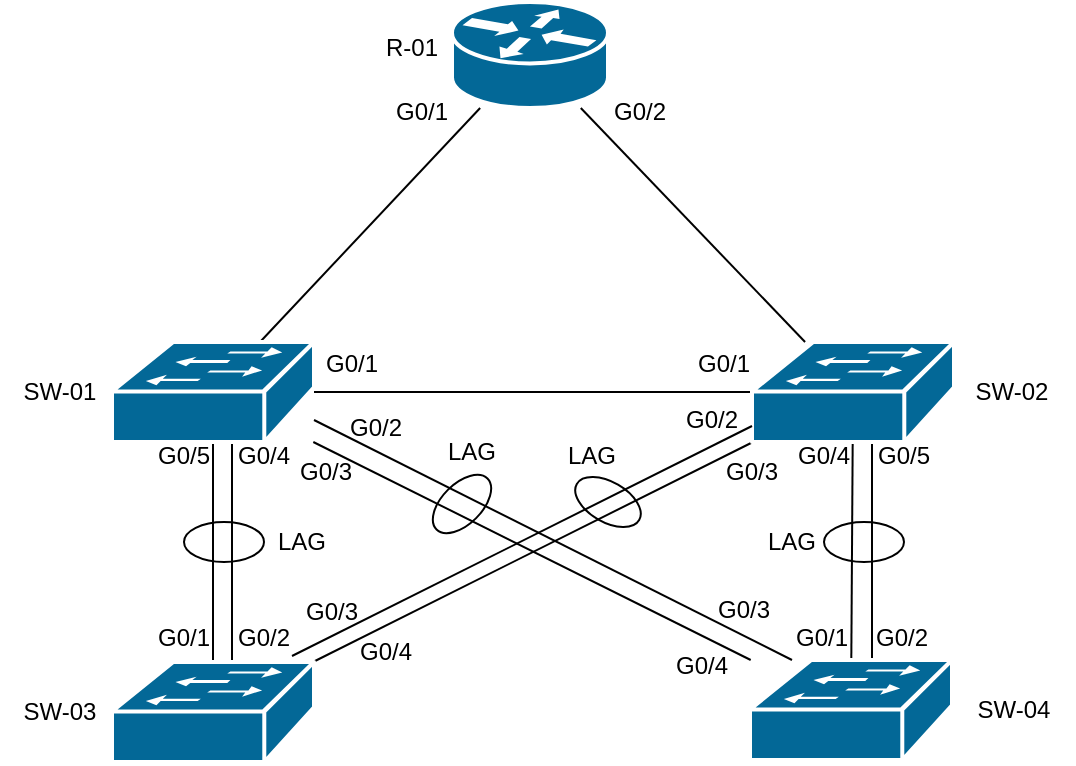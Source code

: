 <mxfile version="20.0.4" type="device"><diagram name="Page-1" id="c37626ed-c26b-45fb-9056-f9ebc6bb27b6"><mxGraphModel dx="420" dy="287" grid="1" gridSize="10" guides="1" tooltips="1" connect="1" arrows="1" fold="1" page="1" pageScale="1" pageWidth="1100" pageHeight="850" background="none" math="0" shadow="0"><root><mxCell id="0"/><mxCell id="1" parent="0"/><mxCell id="U3Ohz4eKBdRnIvoGN7pk-10" style="rounded=0;orthogonalLoop=1;jettySize=auto;html=1;endArrow=none;endFill=0;" edge="1" parent="1" source="U3Ohz4eKBdRnIvoGN7pk-3" target="U3Ohz4eKBdRnIvoGN7pk-6"><mxGeometry relative="1" as="geometry"/></mxCell><mxCell id="U3Ohz4eKBdRnIvoGN7pk-13" style="edgeStyle=none;rounded=0;orthogonalLoop=1;jettySize=auto;html=1;endArrow=none;endFill=0;" edge="1" parent="1" source="U3Ohz4eKBdRnIvoGN7pk-3" target="U3Ohz4eKBdRnIvoGN7pk-4"><mxGeometry relative="1" as="geometry"/></mxCell><mxCell id="U3Ohz4eKBdRnIvoGN7pk-14" style="edgeStyle=none;rounded=0;orthogonalLoop=1;jettySize=auto;html=1;endArrow=none;endFill=0;" edge="1" parent="1" source="U3Ohz4eKBdRnIvoGN7pk-3" target="U3Ohz4eKBdRnIvoGN7pk-5"><mxGeometry relative="1" as="geometry"/></mxCell><mxCell id="U3Ohz4eKBdRnIvoGN7pk-16" style="edgeStyle=none;rounded=0;orthogonalLoop=1;jettySize=auto;html=1;endArrow=none;endFill=0;" edge="1" parent="1" source="U3Ohz4eKBdRnIvoGN7pk-3" target="U3Ohz4eKBdRnIvoGN7pk-7"><mxGeometry relative="1" as="geometry"/></mxCell><mxCell id="U3Ohz4eKBdRnIvoGN7pk-3" value="" style="shape=mxgraph.cisco.switches.workgroup_switch;sketch=0;html=1;pointerEvents=1;dashed=0;fillColor=#036897;strokeColor=#ffffff;strokeWidth=2;verticalLabelPosition=bottom;verticalAlign=top;align=center;outlineConnect=0;" vertex="1" parent="1"><mxGeometry x="240" y="320" width="101" height="50" as="geometry"/></mxCell><mxCell id="U3Ohz4eKBdRnIvoGN7pk-11" style="edgeStyle=none;rounded=0;orthogonalLoop=1;jettySize=auto;html=1;endArrow=none;endFill=0;" edge="1" parent="1" source="U3Ohz4eKBdRnIvoGN7pk-4" target="U3Ohz4eKBdRnIvoGN7pk-5"><mxGeometry relative="1" as="geometry"/></mxCell><mxCell id="U3Ohz4eKBdRnIvoGN7pk-12" value="" style="edgeStyle=none;rounded=0;orthogonalLoop=1;jettySize=auto;html=1;endArrow=none;endFill=0;" edge="1" parent="1" source="U3Ohz4eKBdRnIvoGN7pk-4" target="U3Ohz4eKBdRnIvoGN7pk-6"><mxGeometry relative="1" as="geometry"/></mxCell><mxCell id="U3Ohz4eKBdRnIvoGN7pk-17" style="edgeStyle=none;rounded=0;orthogonalLoop=1;jettySize=auto;html=1;endArrow=none;endFill=0;" edge="1" parent="1" source="U3Ohz4eKBdRnIvoGN7pk-4" target="U3Ohz4eKBdRnIvoGN7pk-7"><mxGeometry relative="1" as="geometry"/></mxCell><mxCell id="U3Ohz4eKBdRnIvoGN7pk-20" style="edgeStyle=none;rounded=0;orthogonalLoop=1;jettySize=auto;html=1;endArrow=none;endFill=0;" edge="1" parent="1"><mxGeometry relative="1" as="geometry"><mxPoint x="620" y="370" as="sourcePoint"/><mxPoint x="620" y="478" as="targetPoint"/></mxGeometry></mxCell><mxCell id="U3Ohz4eKBdRnIvoGN7pk-4" value="" style="shape=mxgraph.cisco.switches.workgroup_switch;sketch=0;html=1;pointerEvents=1;dashed=0;fillColor=#036897;strokeColor=#ffffff;strokeWidth=2;verticalLabelPosition=bottom;verticalAlign=top;align=center;outlineConnect=0;" vertex="1" parent="1"><mxGeometry x="560" y="320" width="101" height="50" as="geometry"/></mxCell><mxCell id="U3Ohz4eKBdRnIvoGN7pk-5" value="" style="shape=mxgraph.cisco.switches.workgroup_switch;sketch=0;html=1;pointerEvents=1;dashed=0;fillColor=#036897;strokeColor=#ffffff;strokeWidth=2;verticalLabelPosition=bottom;verticalAlign=top;align=center;outlineConnect=0;" vertex="1" parent="1"><mxGeometry x="240" y="480" width="101" height="50" as="geometry"/></mxCell><mxCell id="U3Ohz4eKBdRnIvoGN7pk-6" value="" style="shape=mxgraph.cisco.switches.workgroup_switch;sketch=0;html=1;pointerEvents=1;dashed=0;fillColor=#036897;strokeColor=#ffffff;strokeWidth=2;verticalLabelPosition=bottom;verticalAlign=top;align=center;outlineConnect=0;" vertex="1" parent="1"><mxGeometry x="559" y="479" width="101" height="50" as="geometry"/></mxCell><mxCell id="U3Ohz4eKBdRnIvoGN7pk-7" value="" style="shape=mxgraph.cisco.routers.router;sketch=0;html=1;pointerEvents=1;dashed=0;fillColor=#036897;strokeColor=#ffffff;strokeWidth=2;verticalLabelPosition=bottom;verticalAlign=top;align=center;outlineConnect=0;" vertex="1" parent="1"><mxGeometry x="410" y="150" width="78" height="53" as="geometry"/></mxCell><mxCell id="U3Ohz4eKBdRnIvoGN7pk-21" style="edgeStyle=none;rounded=0;orthogonalLoop=1;jettySize=auto;html=1;endArrow=none;endFill=0;" edge="1" parent="1"><mxGeometry relative="1" as="geometry"><mxPoint x="300" y="371" as="sourcePoint"/><mxPoint x="300" y="479.0" as="targetPoint"/></mxGeometry></mxCell><mxCell id="U3Ohz4eKBdRnIvoGN7pk-22" style="edgeStyle=none;rounded=0;orthogonalLoop=1;jettySize=auto;html=1;endArrow=none;endFill=0;" edge="1" parent="1"><mxGeometry relative="1" as="geometry"><mxPoint x="560" y="362" as="sourcePoint"/><mxPoint x="330" y="477" as="targetPoint"/></mxGeometry></mxCell><mxCell id="U3Ohz4eKBdRnIvoGN7pk-23" style="edgeStyle=none;rounded=0;orthogonalLoop=1;jettySize=auto;html=1;endArrow=none;endFill=0;" edge="1" parent="1"><mxGeometry relative="1" as="geometry"><mxPoint x="341" y="359" as="sourcePoint"/><mxPoint x="580" y="479" as="targetPoint"/></mxGeometry></mxCell><mxCell id="U3Ohz4eKBdRnIvoGN7pk-24" value="" style="ellipse;whiteSpace=wrap;html=1;fillColor=none;" vertex="1" parent="1"><mxGeometry x="276" y="410" width="40" height="20" as="geometry"/></mxCell><mxCell id="U3Ohz4eKBdRnIvoGN7pk-26" value="" style="ellipse;whiteSpace=wrap;html=1;fillColor=none;" vertex="1" parent="1"><mxGeometry x="596" y="410" width="40" height="20" as="geometry"/></mxCell><mxCell id="U3Ohz4eKBdRnIvoGN7pk-27" value="" style="ellipse;whiteSpace=wrap;html=1;fillColor=none;rotation=30;direction=west;" vertex="1" parent="1"><mxGeometry x="470" y="390" width="36" height="20" as="geometry"/></mxCell><mxCell id="U3Ohz4eKBdRnIvoGN7pk-28" value="" style="ellipse;whiteSpace=wrap;html=1;fillColor=none;rotation=45;direction=north;" vertex="1" parent="1"><mxGeometry x="405" y="383" width="20" height="36" as="geometry"/></mxCell><mxCell id="U3Ohz4eKBdRnIvoGN7pk-30" value="G0/1" style="text;html=1;strokeColor=none;fillColor=none;align=center;verticalAlign=middle;whiteSpace=wrap;rounded=0;" vertex="1" parent="1"><mxGeometry x="330" y="316" width="60" height="30" as="geometry"/></mxCell><mxCell id="U3Ohz4eKBdRnIvoGN7pk-31" value="G0/1" style="text;html=1;strokeColor=none;fillColor=none;align=center;verticalAlign=middle;whiteSpace=wrap;rounded=0;" vertex="1" parent="1"><mxGeometry x="510" y="316" width="72" height="30" as="geometry"/></mxCell><mxCell id="U3Ohz4eKBdRnIvoGN7pk-32" value="G0/2" style="text;html=1;strokeColor=none;fillColor=none;align=center;verticalAlign=middle;whiteSpace=wrap;rounded=0;" vertex="1" parent="1"><mxGeometry x="504" y="344" width="72" height="30" as="geometry"/></mxCell><mxCell id="U3Ohz4eKBdRnIvoGN7pk-33" value="G0/3" style="text;html=1;strokeColor=none;fillColor=none;align=center;verticalAlign=middle;whiteSpace=wrap;rounded=0;" vertex="1" parent="1"><mxGeometry x="524" y="370" width="72" height="30" as="geometry"/></mxCell><mxCell id="U3Ohz4eKBdRnIvoGN7pk-34" value="G0/4" style="text;html=1;strokeColor=none;fillColor=none;align=center;verticalAlign=middle;whiteSpace=wrap;rounded=0;" vertex="1" parent="1"><mxGeometry x="560" y="362" width="72" height="30" as="geometry"/></mxCell><mxCell id="U3Ohz4eKBdRnIvoGN7pk-35" value="G0/5" style="text;html=1;strokeColor=none;fillColor=none;align=center;verticalAlign=middle;whiteSpace=wrap;rounded=0;" vertex="1" parent="1"><mxGeometry x="600" y="362" width="72" height="30" as="geometry"/></mxCell><mxCell id="U3Ohz4eKBdRnIvoGN7pk-36" value="G0/2" style="text;html=1;strokeColor=none;fillColor=none;align=center;verticalAlign=middle;whiteSpace=wrap;rounded=0;" vertex="1" parent="1"><mxGeometry x="336" y="348" width="72" height="30" as="geometry"/></mxCell><mxCell id="U3Ohz4eKBdRnIvoGN7pk-37" value="G0/3" style="text;html=1;strokeColor=none;fillColor=none;align=center;verticalAlign=middle;whiteSpace=wrap;rounded=0;" vertex="1" parent="1"><mxGeometry x="311" y="370" width="72" height="30" as="geometry"/></mxCell><mxCell id="U3Ohz4eKBdRnIvoGN7pk-38" value="G0/4" style="text;html=1;strokeColor=none;fillColor=none;align=center;verticalAlign=middle;whiteSpace=wrap;rounded=0;" vertex="1" parent="1"><mxGeometry x="280" y="362" width="72" height="30" as="geometry"/></mxCell><mxCell id="U3Ohz4eKBdRnIvoGN7pk-39" value="G0/5" style="text;html=1;strokeColor=none;fillColor=none;align=center;verticalAlign=middle;whiteSpace=wrap;rounded=0;" vertex="1" parent="1"><mxGeometry x="240" y="362" width="72" height="30" as="geometry"/></mxCell><mxCell id="U3Ohz4eKBdRnIvoGN7pk-40" value="G0/2" style="text;html=1;strokeColor=none;fillColor=none;align=center;verticalAlign=middle;whiteSpace=wrap;rounded=0;" vertex="1" parent="1"><mxGeometry x="280" y="453" width="72" height="30" as="geometry"/></mxCell><mxCell id="U3Ohz4eKBdRnIvoGN7pk-41" value="G0/1" style="text;html=1;strokeColor=none;fillColor=none;align=center;verticalAlign=middle;whiteSpace=wrap;rounded=0;" vertex="1" parent="1"><mxGeometry x="240" y="453" width="72" height="30" as="geometry"/></mxCell><mxCell id="U3Ohz4eKBdRnIvoGN7pk-42" value="G0/2" style="text;html=1;strokeColor=none;fillColor=none;align=center;verticalAlign=middle;whiteSpace=wrap;rounded=0;" vertex="1" parent="1"><mxGeometry x="599" y="453" width="72" height="30" as="geometry"/></mxCell><mxCell id="U3Ohz4eKBdRnIvoGN7pk-43" value="G0/1" style="text;html=1;strokeColor=none;fillColor=none;align=center;verticalAlign=middle;whiteSpace=wrap;rounded=0;" vertex="1" parent="1"><mxGeometry x="559" y="453" width="72" height="30" as="geometry"/></mxCell><mxCell id="U3Ohz4eKBdRnIvoGN7pk-44" value="G0/4" style="text;html=1;strokeColor=none;fillColor=none;align=center;verticalAlign=middle;whiteSpace=wrap;rounded=0;" vertex="1" parent="1"><mxGeometry x="341" y="460" width="72" height="30" as="geometry"/></mxCell><mxCell id="U3Ohz4eKBdRnIvoGN7pk-45" value="G0/3" style="text;html=1;strokeColor=none;fillColor=none;align=center;verticalAlign=middle;whiteSpace=wrap;rounded=0;" vertex="1" parent="1"><mxGeometry x="314" y="440" width="72" height="30" as="geometry"/></mxCell><mxCell id="U3Ohz4eKBdRnIvoGN7pk-46" value="G0/3" style="text;html=1;strokeColor=none;fillColor=none;align=center;verticalAlign=middle;whiteSpace=wrap;rounded=0;" vertex="1" parent="1"><mxGeometry x="520" y="439" width="72" height="30" as="geometry"/></mxCell><mxCell id="U3Ohz4eKBdRnIvoGN7pk-47" value="G0/4" style="text;html=1;strokeColor=none;fillColor=none;align=center;verticalAlign=middle;whiteSpace=wrap;rounded=0;" vertex="1" parent="1"><mxGeometry x="499" y="467" width="72" height="30" as="geometry"/></mxCell><mxCell id="U3Ohz4eKBdRnIvoGN7pk-48" value="G0/1" style="text;html=1;strokeColor=none;fillColor=none;align=center;verticalAlign=middle;whiteSpace=wrap;rounded=0;" vertex="1" parent="1"><mxGeometry x="365" y="190" width="60" height="30" as="geometry"/></mxCell><mxCell id="U3Ohz4eKBdRnIvoGN7pk-49" value="G0/2" style="text;html=1;strokeColor=none;fillColor=none;align=center;verticalAlign=middle;whiteSpace=wrap;rounded=0;" vertex="1" parent="1"><mxGeometry x="474" y="190" width="60" height="30" as="geometry"/></mxCell><mxCell id="U3Ohz4eKBdRnIvoGN7pk-50" value="SW-01" style="text;html=1;strokeColor=none;fillColor=none;align=center;verticalAlign=middle;whiteSpace=wrap;rounded=0;" vertex="1" parent="1"><mxGeometry x="184" y="330" width="60" height="30" as="geometry"/></mxCell><mxCell id="U3Ohz4eKBdRnIvoGN7pk-51" value="SW-02" style="text;html=1;strokeColor=none;fillColor=none;align=center;verticalAlign=middle;whiteSpace=wrap;rounded=0;" vertex="1" parent="1"><mxGeometry x="660" y="330" width="60" height="30" as="geometry"/></mxCell><mxCell id="U3Ohz4eKBdRnIvoGN7pk-52" value="SW-04" style="text;html=1;strokeColor=none;fillColor=none;align=center;verticalAlign=middle;whiteSpace=wrap;rounded=0;" vertex="1" parent="1"><mxGeometry x="661" y="489" width="60" height="30" as="geometry"/></mxCell><mxCell id="U3Ohz4eKBdRnIvoGN7pk-53" value="SW-03" style="text;html=1;strokeColor=none;fillColor=none;align=center;verticalAlign=middle;whiteSpace=wrap;rounded=0;" vertex="1" parent="1"><mxGeometry x="184" y="490" width="60" height="30" as="geometry"/></mxCell><mxCell id="U3Ohz4eKBdRnIvoGN7pk-54" value="R-01" style="text;html=1;strokeColor=none;fillColor=none;align=center;verticalAlign=middle;whiteSpace=wrap;rounded=0;" vertex="1" parent="1"><mxGeometry x="360" y="158" width="60" height="30" as="geometry"/></mxCell><mxCell id="U3Ohz4eKBdRnIvoGN7pk-55" value="LAG" style="text;html=1;strokeColor=none;fillColor=none;align=center;verticalAlign=middle;whiteSpace=wrap;rounded=0;" vertex="1" parent="1"><mxGeometry x="390" y="360" width="60" height="30" as="geometry"/></mxCell><mxCell id="U3Ohz4eKBdRnIvoGN7pk-56" value="LAG" style="text;html=1;strokeColor=none;fillColor=none;align=center;verticalAlign=middle;whiteSpace=wrap;rounded=0;" vertex="1" parent="1"><mxGeometry x="450" y="362" width="60" height="30" as="geometry"/></mxCell><mxCell id="U3Ohz4eKBdRnIvoGN7pk-57" value="LAG" style="text;html=1;strokeColor=none;fillColor=none;align=center;verticalAlign=middle;whiteSpace=wrap;rounded=0;" vertex="1" parent="1"><mxGeometry x="550" y="405" width="60" height="30" as="geometry"/></mxCell><mxCell id="U3Ohz4eKBdRnIvoGN7pk-58" value="LAG" style="text;html=1;strokeColor=none;fillColor=none;align=center;verticalAlign=middle;whiteSpace=wrap;rounded=0;" vertex="1" parent="1"><mxGeometry x="305" y="405" width="60" height="30" as="geometry"/></mxCell></root></mxGraphModel></diagram></mxfile>